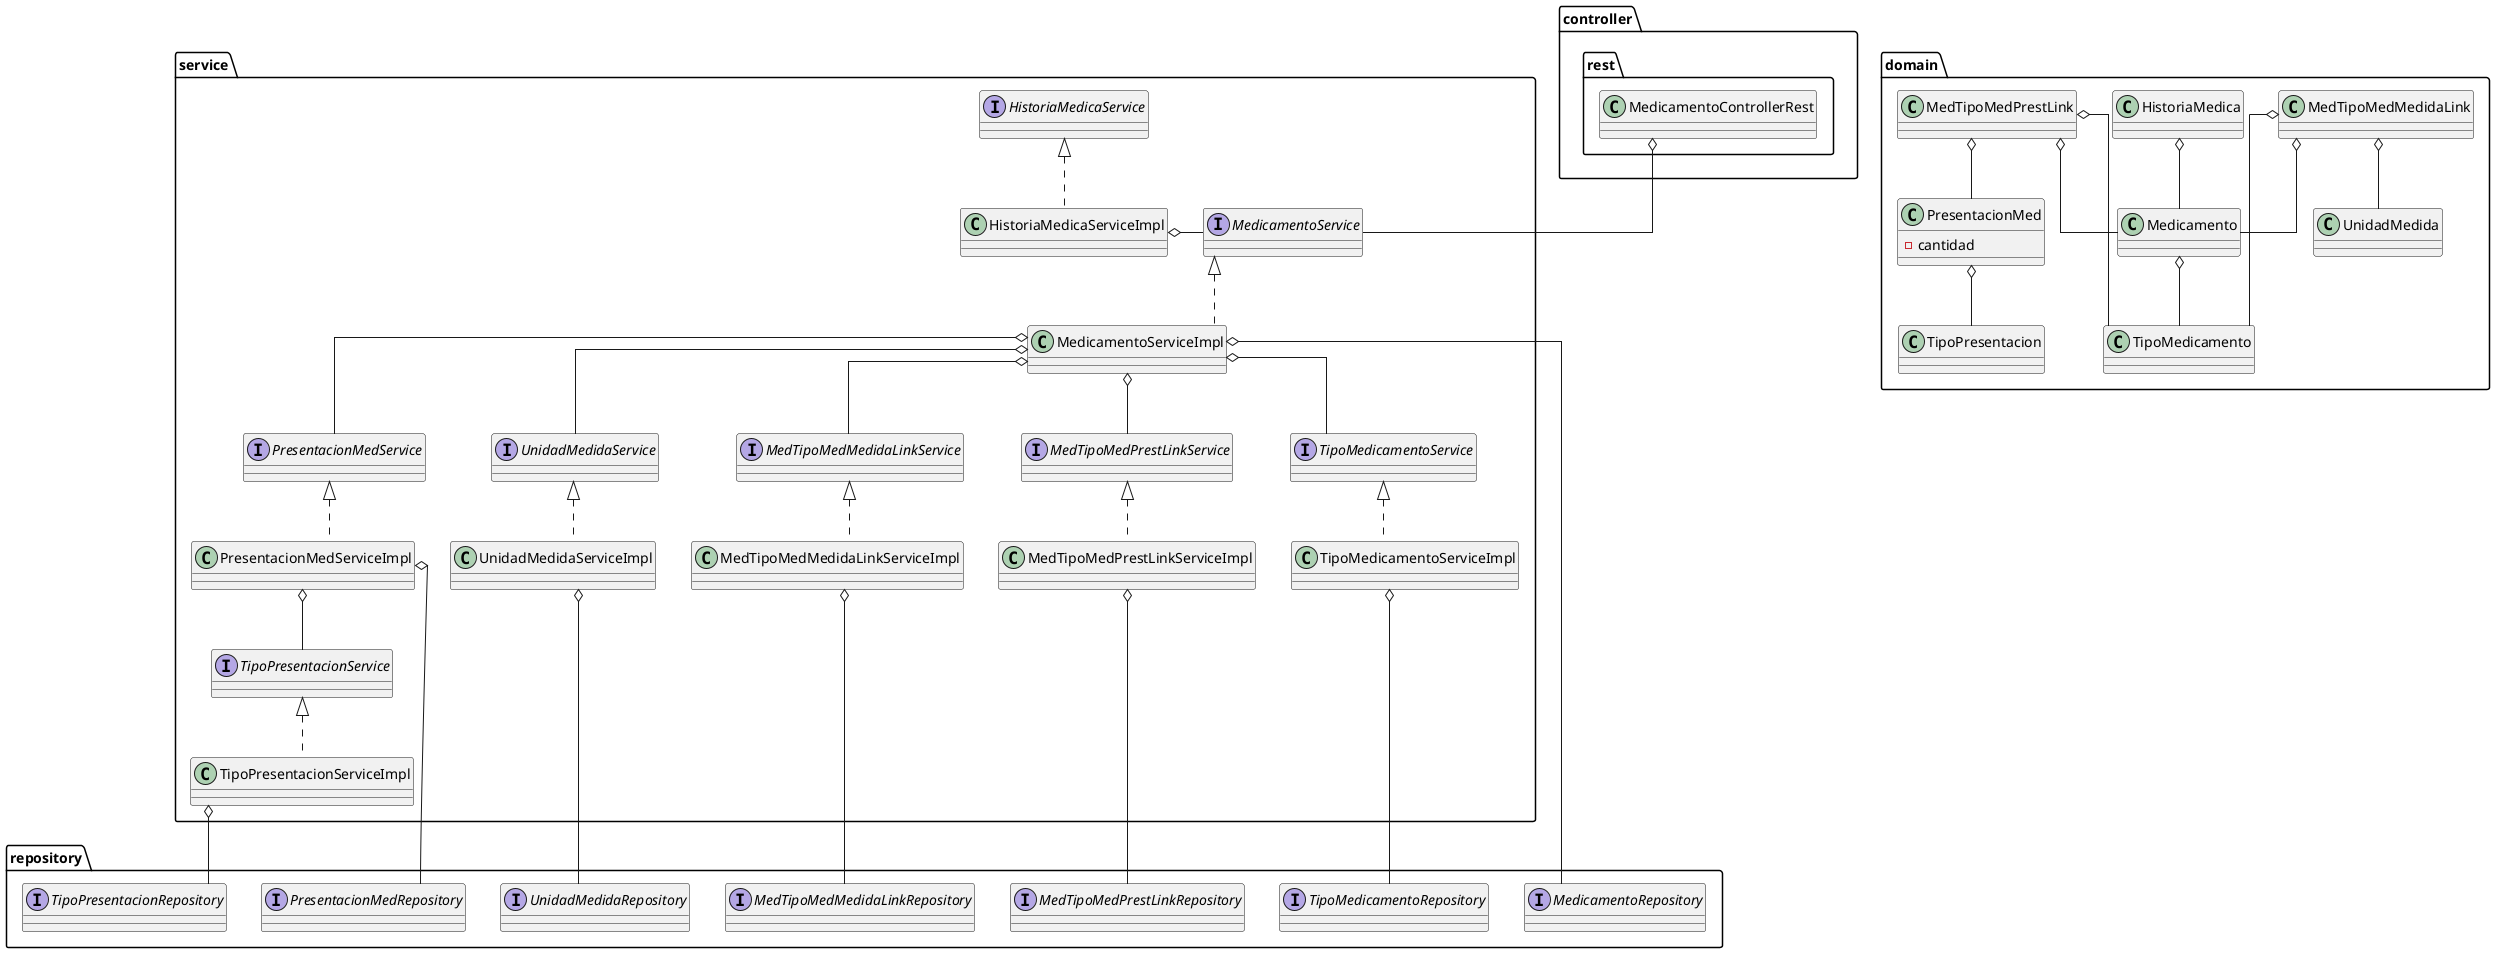 @startuml Package de la medicacion
skinparam linetype ortho
skinparam class {
BackgroundColor<<Entity>> LightBlue
BorderColor<<Entity>> DarkGreen
}

package domain{
    class HistoriaMedica{}
    class Medicamento{}
    class TipoMedicamento{}
    class UnidadMedida{}
    class PresentacionMed{
        - cantidad
    }
    class TipoPresentacion{}
    class MedTipoMedPrestLink{}
    class MedTipoMedMedidaLink{}
}

package repository{
    interface MedicamentoRepository{}
    interface TipoMedicamentoRepository{}
    interface UnidadMedidaRepository{}
    interface PresentacionMedRepository{}
    interface TipoPresentacionRepository{}
    interface MedTipoMedMedidaLinkRepository{}
    interface MedTipoMedPrestLinkRepository{}
}

package service{
    interface HistoriaMedicaService{}
    class HistoriaMedicaServiceImpl{} 

    interface MedicamentoService{}
    class MedicamentoServiceImpl{}

    interface TipoMedicamentoService{}
    class TipoMedicamentoServiceImpl{}

    interface UnidadMedidaService{}
    class UnidadMedidaServiceImpl{}

    interface PresentacionMedService{}
    class PresentacionMedServiceImpl{}

    interface TipoPresentacionService{}
    class TipoPresentacionServiceImpl{}

    interface MedTipoMedMedidaLinkService{}
    class MedTipoMedMedidaLinkServiceImpl{}

    interface MedTipoMedPrestLinkService{}
    class MedTipoMedPrestLinkServiceImpl{}
}

package controller.rest{
    class MedicamentoControllerRest{}

}

/'DOMAIN'/

HistoriaMedica o-- Medicamento

Medicamento o-- TipoMedicamento

MedTipoMedPrestLink o-- Medicamento
MedTipoMedPrestLink o-- PresentacionMed
MedTipoMedPrestLink o-- TipoMedicamento

MedTipoMedMedidaLink o-- Medicamento
MedTipoMedMedidaLink o-- TipoMedicamento
MedTipoMedMedidaLink o-- UnidadMedida

PresentacionMed o-- TipoPresentacion

'-------------------------------'/

/'REPOSITORY'/

MedicamentoServiceImpl o-- MedicamentoRepository
TipoMedicamentoServiceImpl o-- TipoMedicamentoRepository
UnidadMedidaServiceImpl o-- UnidadMedidaRepository
PresentacionMedServiceImpl o-- PresentacionMedRepository
TipoPresentacionServiceImpl o-- TipoPresentacionRepository
MedTipoMedMedidaLinkServiceImpl o-- MedTipoMedMedidaLinkRepository
MedTipoMedPrestLinkServiceImpl o-- MedTipoMedPrestLinkRepository

'-------------------------------'/

/'SERVICE'/
HistoriaMedicaService <|.. HistoriaMedicaServiceImpl
MedicamentoService <|.. MedicamentoServiceImpl
TipoMedicamentoService <|.. TipoMedicamentoServiceImpl
UnidadMedidaService <|.. UnidadMedidaServiceImpl
PresentacionMedService <|.. PresentacionMedServiceImpl
TipoPresentacionService <|.. TipoPresentacionServiceImpl
MedTipoMedMedidaLinkService <|.. MedTipoMedMedidaLinkServiceImpl
MedTipoMedPrestLinkService <|.. MedTipoMedPrestLinkServiceImpl

HistoriaMedicaServiceImpl o-right- MedicamentoService

MedicamentoServiceImpl o-- TipoMedicamentoService
MedicamentoServiceImpl o-- MedTipoMedPrestLinkService
MedicamentoServiceImpl o-- MedTipoMedMedidaLinkService
MedicamentoServiceImpl o-- PresentacionMedService
MedicamentoServiceImpl o-- UnidadMedidaService

PresentacionMedServiceImpl o-- TipoPresentacionService

/'-------------------------------'/


MedicamentoControllerRest o-- MedicamentoService

@enduml